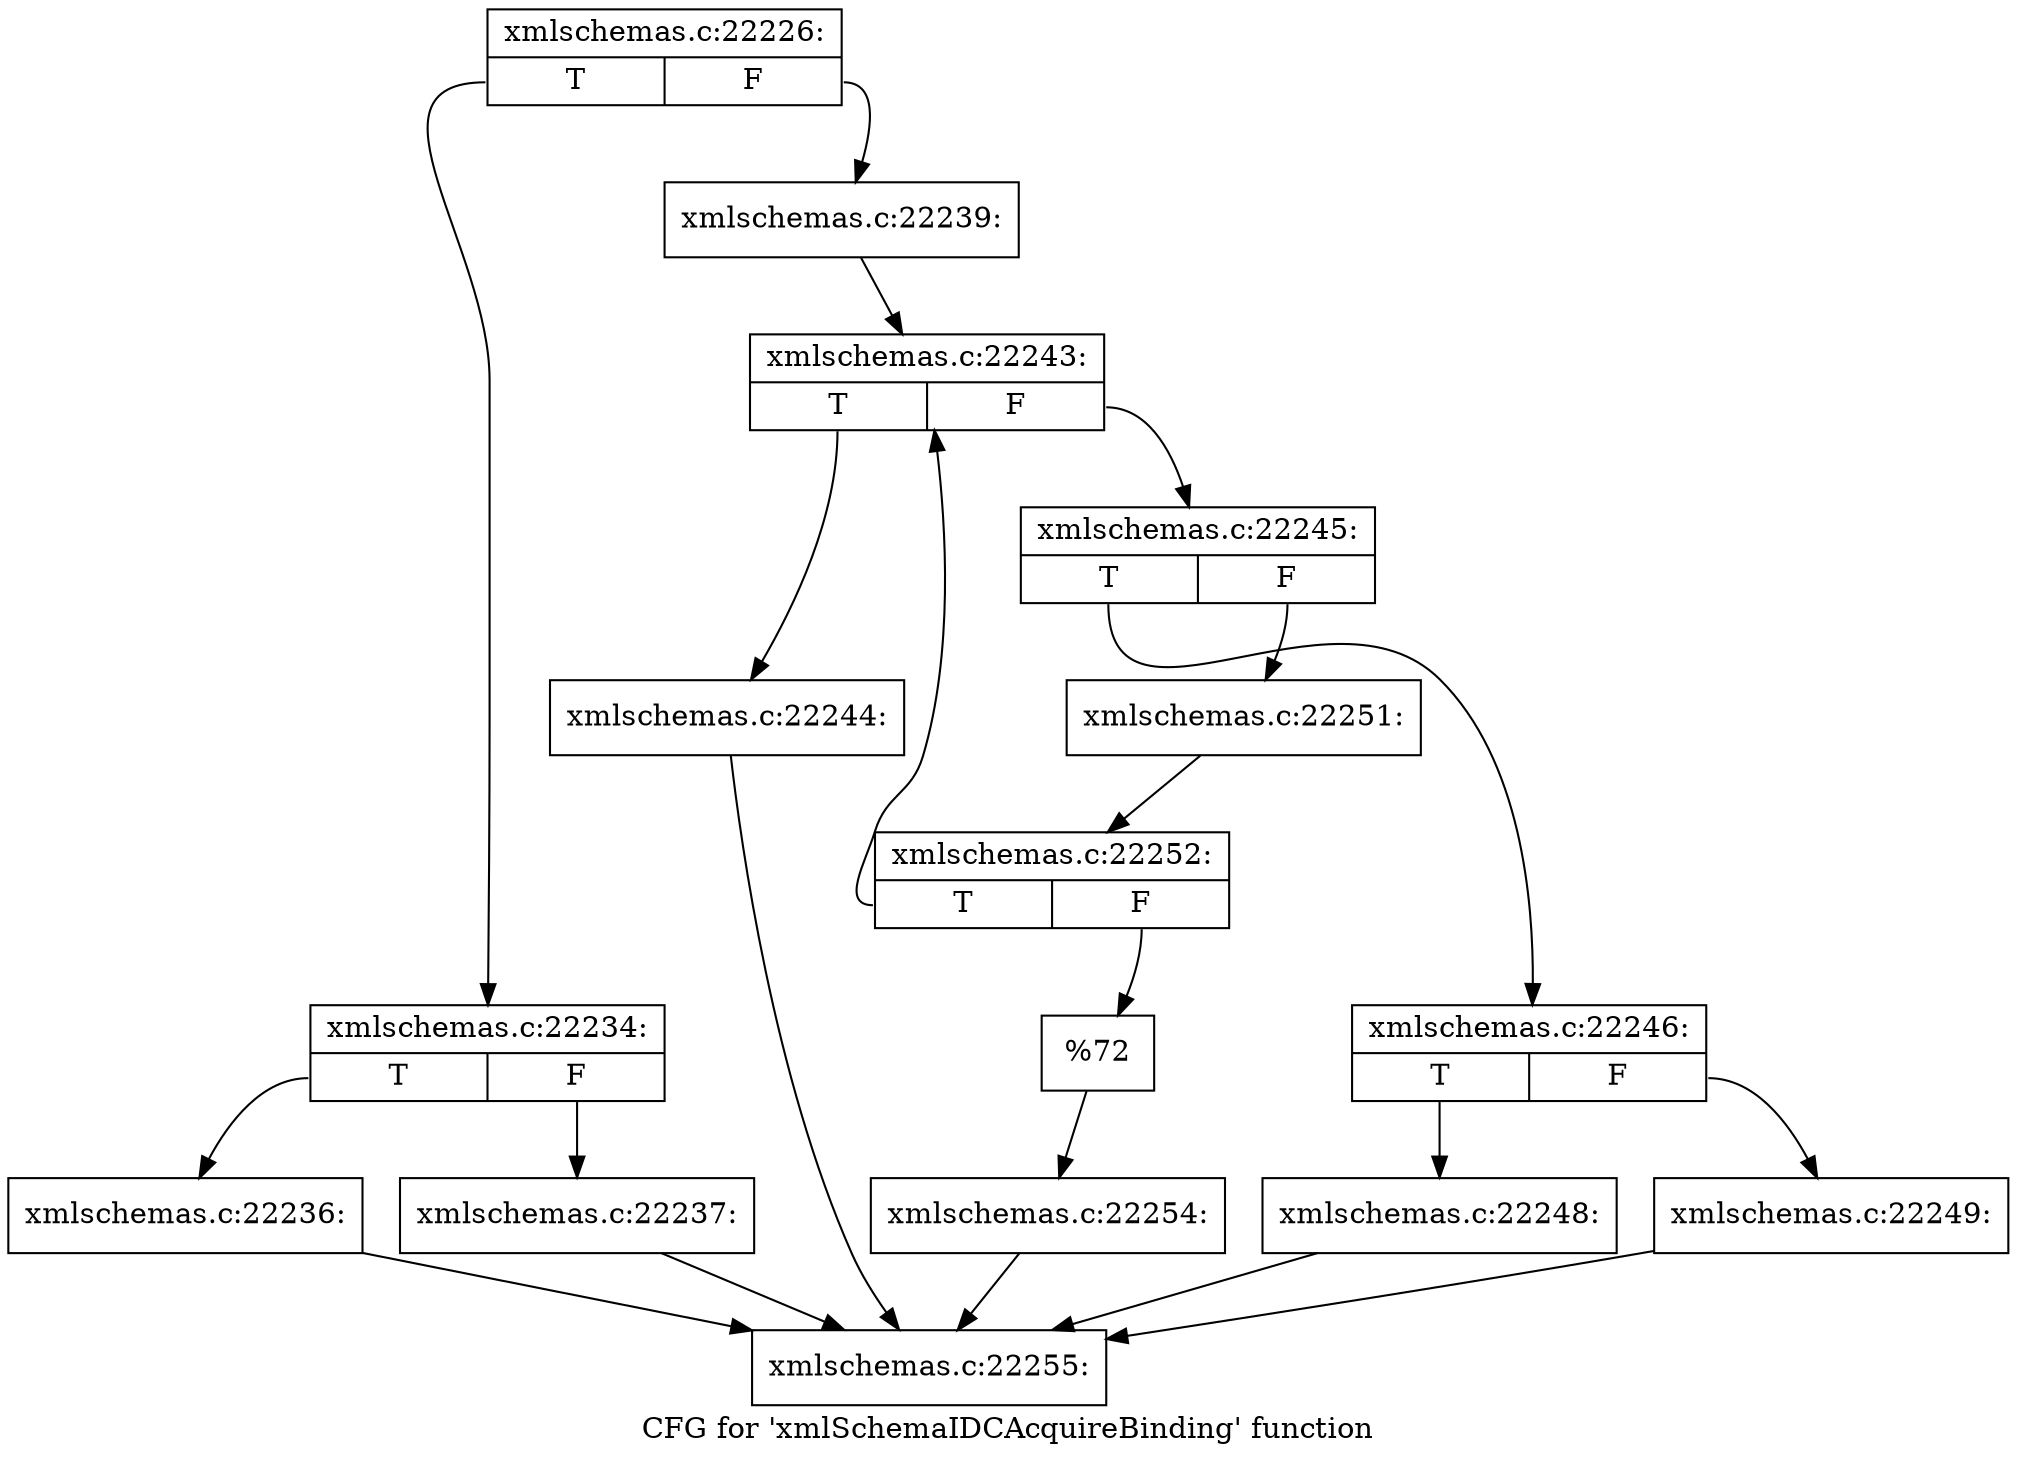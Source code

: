 digraph "CFG for 'xmlSchemaIDCAcquireBinding' function" {
	label="CFG for 'xmlSchemaIDCAcquireBinding' function";

	Node0x55d0268b6b30 [shape=record,label="{xmlschemas.c:22226:|{<s0>T|<s1>F}}"];
	Node0x55d0268b6b30:s0 -> Node0x55d0268cff80;
	Node0x55d0268b6b30:s1 -> Node0x55d0268d0020;
	Node0x55d0268cff80 [shape=record,label="{xmlschemas.c:22234:|{<s0>T|<s1>F}}"];
	Node0x55d0268cff80:s0 -> Node0x55d0268d0fc0;
	Node0x55d0268cff80:s1 -> Node0x55d0268d1010;
	Node0x55d0268d0fc0 [shape=record,label="{xmlschemas.c:22236:}"];
	Node0x55d0268d0fc0 -> Node0x55d0268b6b80;
	Node0x55d0268d1010 [shape=record,label="{xmlschemas.c:22237:}"];
	Node0x55d0268d1010 -> Node0x55d0268b6b80;
	Node0x55d0268d0020 [shape=record,label="{xmlschemas.c:22239:}"];
	Node0x55d0268d0020 -> Node0x55d0268d1f50;
	Node0x55d0268d1f50 [shape=record,label="{xmlschemas.c:22243:|{<s0>T|<s1>F}}"];
	Node0x55d0268d1f50:s0 -> Node0x55d0268d2280;
	Node0x55d0268d1f50:s1 -> Node0x55d0268d22d0;
	Node0x55d0268d2280 [shape=record,label="{xmlschemas.c:22244:}"];
	Node0x55d0268d2280 -> Node0x55d0268b6b80;
	Node0x55d0268d22d0 [shape=record,label="{xmlschemas.c:22245:|{<s0>T|<s1>F}}"];
	Node0x55d0268d22d0:s0 -> Node0x55d0268d2ab0;
	Node0x55d0268d22d0:s1 -> Node0x55d0268d2b00;
	Node0x55d0268d2ab0 [shape=record,label="{xmlschemas.c:22246:|{<s0>T|<s1>F}}"];
	Node0x55d0268d2ab0:s0 -> Node0x55d0268d3550;
	Node0x55d0268d2ab0:s1 -> Node0x55d0268d35a0;
	Node0x55d0268d3550 [shape=record,label="{xmlschemas.c:22248:}"];
	Node0x55d0268d3550 -> Node0x55d0268b6b80;
	Node0x55d0268d35a0 [shape=record,label="{xmlschemas.c:22249:}"];
	Node0x55d0268d35a0 -> Node0x55d0268b6b80;
	Node0x55d0268d2b00 [shape=record,label="{xmlschemas.c:22251:}"];
	Node0x55d0268d2b00 -> Node0x55d0268d1f00;
	Node0x55d0268d1f00 [shape=record,label="{xmlschemas.c:22252:|{<s0>T|<s1>F}}"];
	Node0x55d0268d1f00:s0 -> Node0x55d0268d1f50;
	Node0x55d0268d1f00:s1 -> Node0x55d0268d1eb0;
	Node0x55d0268d1eb0 [shape=record,label="{%72}"];
	Node0x55d0268d1eb0 -> Node0x55d0268cffd0;
	Node0x55d0268cffd0 [shape=record,label="{xmlschemas.c:22254:}"];
	Node0x55d0268cffd0 -> Node0x55d0268b6b80;
	Node0x55d0268b6b80 [shape=record,label="{xmlschemas.c:22255:}"];
}
